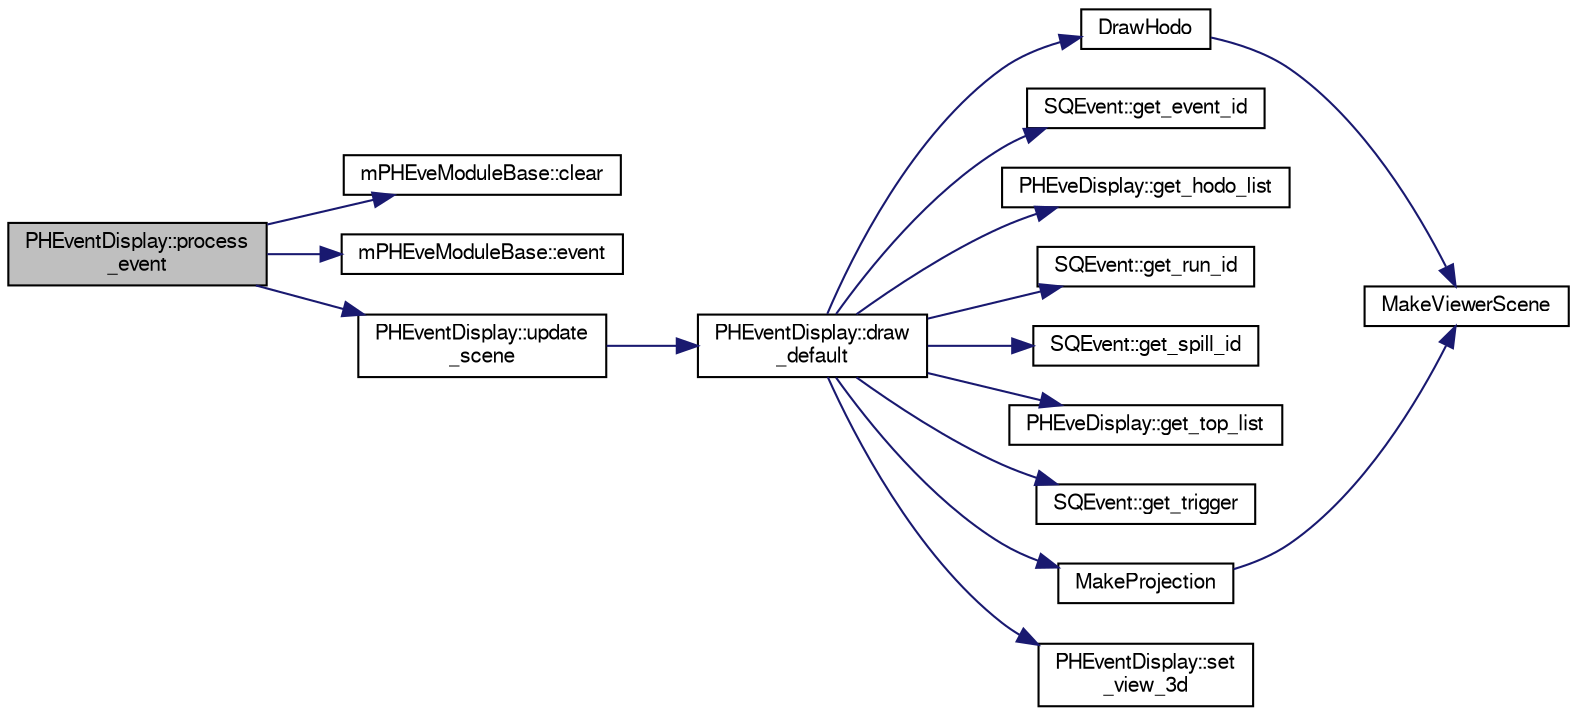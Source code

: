 digraph "PHEventDisplay::process_event"
{
  bgcolor="transparent";
  edge [fontname="FreeSans",fontsize="10",labelfontname="FreeSans",labelfontsize="10"];
  node [fontname="FreeSans",fontsize="10",shape=record];
  rankdir="LR";
  Node1 [label="PHEventDisplay::process\l_event",height=0.2,width=0.4,color="black", fillcolor="grey75", style="filled" fontcolor="black"];
  Node1 -> Node2 [color="midnightblue",fontsize="10",style="solid",fontname="FreeSans"];
  Node2 [label="mPHEveModuleBase::clear",height=0.2,width=0.4,color="black",URL="$d0/d41/classmPHEveModuleBase.html#a817f4575a6412b9909c39010a1bb94ba"];
  Node1 -> Node3 [color="midnightblue",fontsize="10",style="solid",fontname="FreeSans"];
  Node3 [label="mPHEveModuleBase::event",height=0.2,width=0.4,color="black",URL="$d0/d41/classmPHEveModuleBase.html#a70a13acfbf69288cd8b3d38c3ad9f73c"];
  Node1 -> Node4 [color="midnightblue",fontsize="10",style="solid",fontname="FreeSans"];
  Node4 [label="PHEventDisplay::update\l_scene",height=0.2,width=0.4,color="black",URL="$d1/dce/classPHEventDisplay.html#a03cc55b6afc4f9adf7e1f407e290d73d"];
  Node4 -> Node5 [color="midnightblue",fontsize="10",style="solid",fontname="FreeSans"];
  Node5 [label="PHEventDisplay::draw\l_default",height=0.2,width=0.4,color="black",URL="$d1/dce/classPHEventDisplay.html#a9c699447114eee782d4e6b47d2e66bca"];
  Node5 -> Node6 [color="midnightblue",fontsize="10",style="solid",fontname="FreeSans"];
  Node6 [label="DrawHodo",height=0.2,width=0.4,color="black",URL="$d4/d55/PHEventDisplay_8cxx.html#af8cee52e398541440107db4967aa7cf1"];
  Node6 -> Node7 [color="midnightblue",fontsize="10",style="solid",fontname="FreeSans"];
  Node7 [label="MakeViewerScene",height=0.2,width=0.4,color="black",URL="$d4/d55/PHEventDisplay_8cxx.html#a23e243d47d150dddfb54e402891cdef4"];
  Node5 -> Node8 [color="midnightblue",fontsize="10",style="solid",fontname="FreeSans"];
  Node8 [label="SQEvent::get_event_id",height=0.2,width=0.4,color="black",URL="$d9/dd7/classSQEvent.html#ae99eb349fe38c0a3e655cadeecb8772a"];
  Node5 -> Node9 [color="midnightblue",fontsize="10",style="solid",fontname="FreeSans"];
  Node9 [label="PHEveDisplay::get_hodo_list",height=0.2,width=0.4,color="black",URL="$df/d41/classPHEveDisplay.html#a29b39f28a7b5763d4f6da51cdeada3af"];
  Node5 -> Node10 [color="midnightblue",fontsize="10",style="solid",fontname="FreeSans"];
  Node10 [label="SQEvent::get_run_id",height=0.2,width=0.4,color="black",URL="$d9/dd7/classSQEvent.html#a392d15330793852b00fa9bc842604dca"];
  Node5 -> Node11 [color="midnightblue",fontsize="10",style="solid",fontname="FreeSans"];
  Node11 [label="SQEvent::get_spill_id",height=0.2,width=0.4,color="black",URL="$d9/dd7/classSQEvent.html#ac6da8f0b44b8858c40d7e4ec97fe0680"];
  Node5 -> Node12 [color="midnightblue",fontsize="10",style="solid",fontname="FreeSans"];
  Node12 [label="PHEveDisplay::get_top_list",height=0.2,width=0.4,color="black",URL="$df/d41/classPHEveDisplay.html#a67b80092affe76ad2d4733a167f5f54f"];
  Node5 -> Node13 [color="midnightblue",fontsize="10",style="solid",fontname="FreeSans"];
  Node13 [label="SQEvent::get_trigger",height=0.2,width=0.4,color="black",URL="$d9/dd7/classSQEvent.html#a7965e4398ca4e41dc4133a958b3caa29"];
  Node5 -> Node14 [color="midnightblue",fontsize="10",style="solid",fontname="FreeSans"];
  Node14 [label="MakeProjection",height=0.2,width=0.4,color="black",URL="$d4/d55/PHEventDisplay_8cxx.html#a3125e2c2773f2cb426e8f0fe3cd0da23"];
  Node14 -> Node7 [color="midnightblue",fontsize="10",style="solid",fontname="FreeSans"];
  Node5 -> Node15 [color="midnightblue",fontsize="10",style="solid",fontname="FreeSans"];
  Node15 [label="PHEventDisplay::set\l_view_3d",height=0.2,width=0.4,color="black",URL="$d1/dce/classPHEventDisplay.html#a1b3e904579bb3f3f2fa356952e5125dc"];
}
